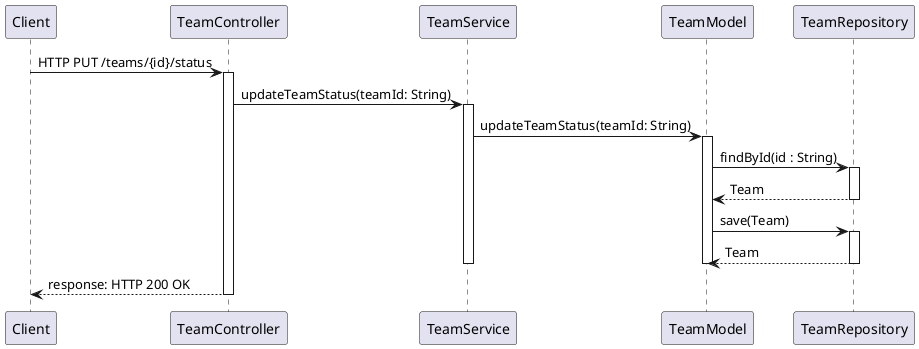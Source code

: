 @startuml
'https://plantuml.com/sequence-diagram

Client -> TeamController: HTTP PUT /teams/{id}/status
activate TeamController
TeamController -> TeamService: updateTeamStatus(teamId: String)

activate TeamService
TeamService -> TeamModel: updateTeamStatus(teamId: String)

activate TeamModel
TeamModel -> TeamRepository: findById(id : String)
activate TeamRepository
TeamModel <-- TeamRepository: Team
deactivate TeamRepository
TeamModel -> TeamRepository: save(Team)
activate TeamRepository
TeamModel <-- TeamRepository: Team
deactivate TeamRepository
deactivate TeamModel

deactivate TeamService

Client <-- TeamController: response: HTTP 200 OK
deactivate TeamController

@enduml